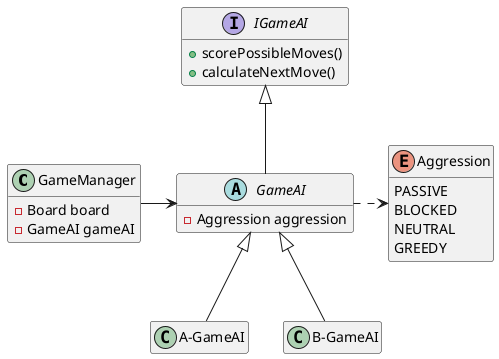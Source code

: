 @startuml

hide empty fields
hide empty method

class GameManager {
    - Board board
    - GameAI gameAI
}

interface IGameAI {
    + scorePossibleMoves()
    + calculateNextMove()
}
abstract class GameAI extends IGameAI {
    - Aggression aggression
}

class A-GameAI extends GameAI {

}

class B-GameAI extends GameAI {

}

enum Aggression {
    PASSIVE
    BLOCKED
    NEUTRAL
    GREEDY
}

GameAI ..r> Aggression
GameManager --r> GameAI
@enduml